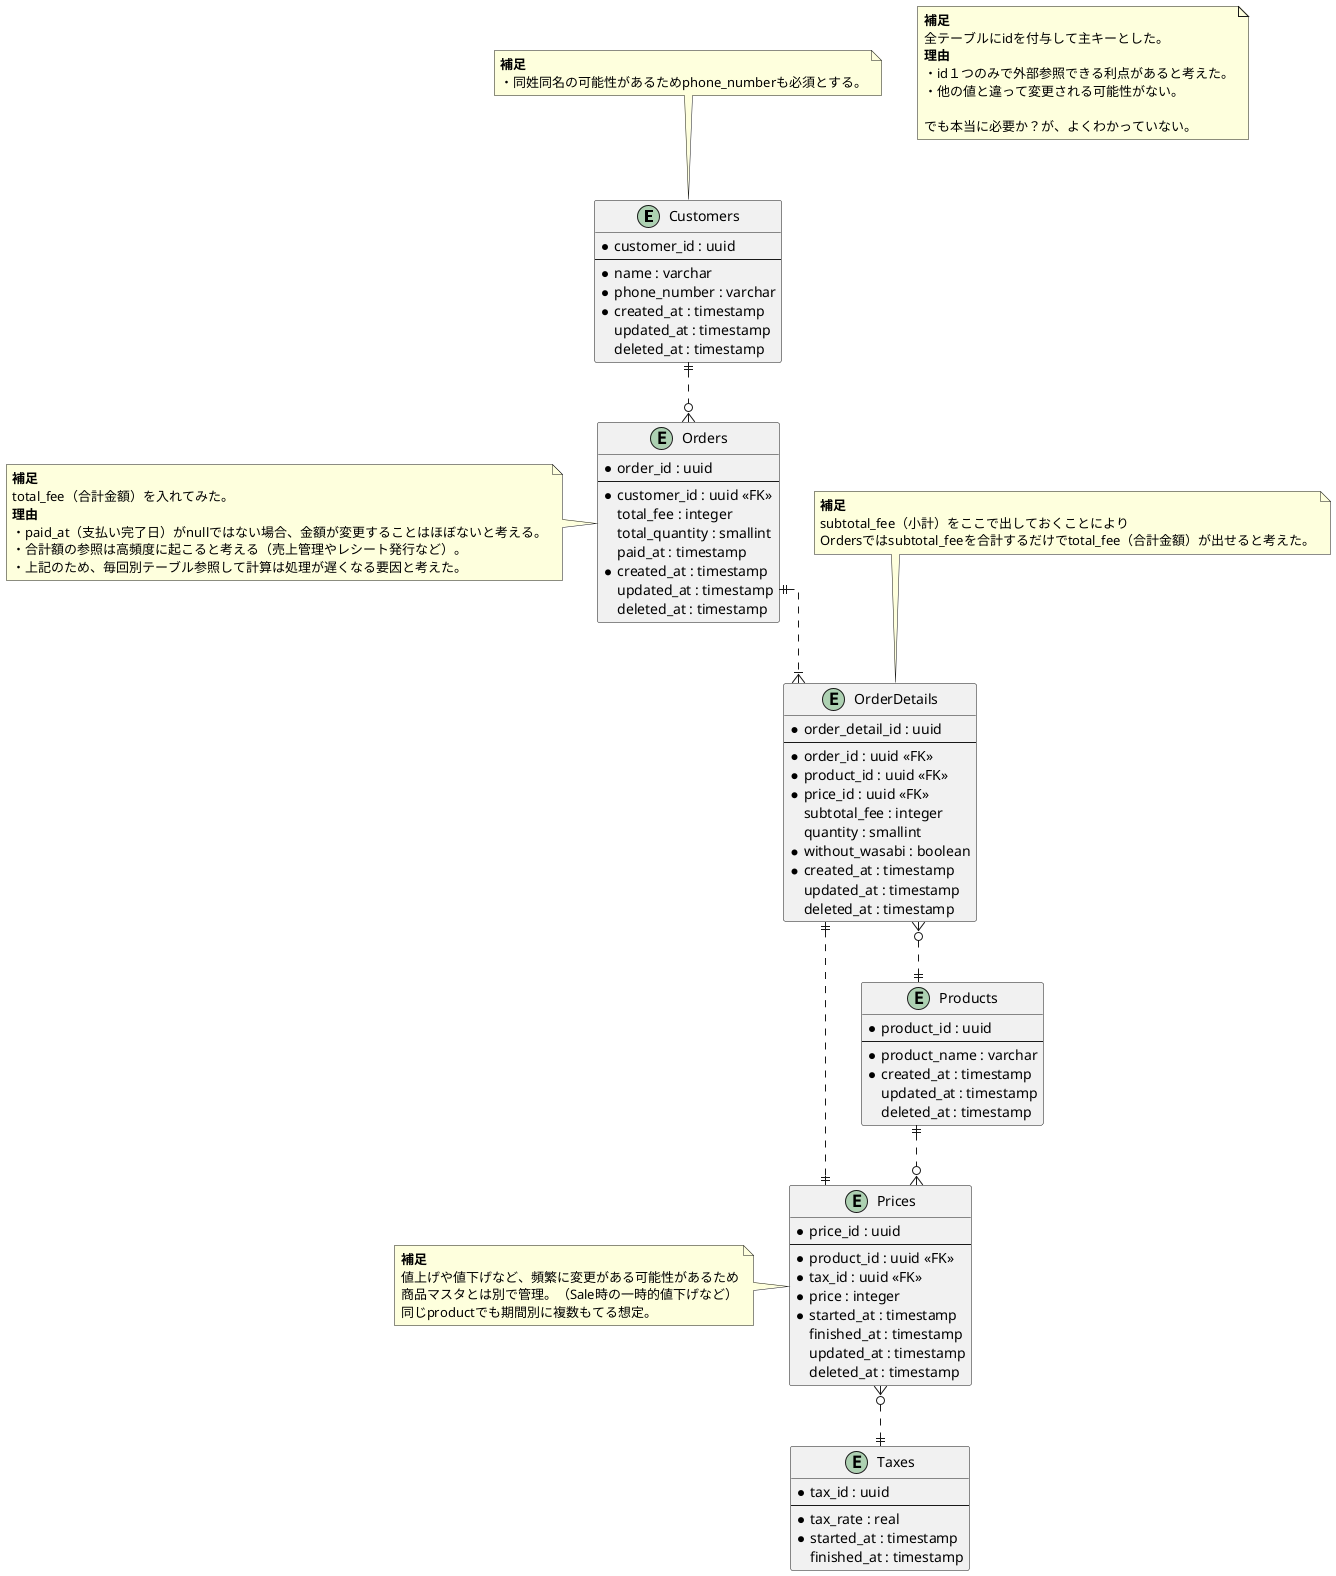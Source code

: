 @startuml sushi_ordering_schema_01

skinparam {
  ' カーディナリティ斜め対策
   linetype ortho
}

' 顧客マスタ
entity "Customers" as Customers {
  * customer_id : uuid
  --
  * name : varchar
  * phone_number : varchar
  * created_at : timestamp
    updated_at : timestamp
    deleted_at : timestamp
}

note top of Customers
  <b>補足</b>
  ・同姓同名の可能性があるためphone_numberも必須とする。
end note

' 商品マスタ
entity "Products" as Products {
  * product_id : uuid
  --
  * product_name : varchar
  * created_at : timestamp
    updated_at : timestamp
    deleted_at : timestamp
}

' 商品金額テーブル
entity "Prices" as Prices {
  * price_id : uuid
  --
  * product_id : uuid <<FK>>
  * tax_id : uuid <<FK>>
  * price : integer
  * started_at : timestamp
    finished_at : timestamp
    updated_at : timestamp
    deleted_at : timestamp
}

note left of Prices
  <b>補足</b>
  値上げや値下げなど、頻繁に変更がある可能性があるため
  商品マスタとは別で管理。（Sale時の一時的値下げなど）
  同じproductでも期間別に複数もてる想定。
end note

' 消費税マスタ
entity "Taxes" as Taxes {
  * tax_id : uuid
  --
  * tax_rate : real
  * started_at : timestamp
    finished_at : timestamp
}

' 注文テーブル
entity "Orders" as Orders {
  * order_id : uuid
  --
  * customer_id : uuid <<FK>>
    total_fee : integer
    total_quantity : smallint
    paid_at : timestamp
  * created_at : timestamp
    updated_at : timestamp
    deleted_at : timestamp
}

note left of Orders
  <b>補足</b>
  total_fee（合計金額）を入れてみた。
  <b>理由</b>
  ・paid_at（支払い完了日）がnullではない場合、金額が変更することはほぼないと考える。
  ・合計額の参照は高頻度に起こると考える（売上管理やレシート発行など）。
  ・上記のため、毎回別テーブル参照して計算は処理が遅くなる要因と考えた。
end note

entity "OrderDetails" as OrderDetails {
  * order_detail_id : uuid
  --
  * order_id : uuid <<FK>>
  * product_id : uuid <<FK>>
  * price_id : uuid <<FK>>
    subtotal_fee : integer
    quantity : smallint
  * without_wasabi : boolean
  * created_at : timestamp
    updated_at : timestamp
    deleted_at : timestamp
}

note top of OrderDetails
  <b>補足</b>
  subtotal_fee（小計）をここで出しておくことにより
  Ordersではsubtotal_feeを合計するだけでtotal_fee（合計金額）が出せると考えた。
end note

Customers ||..o{ Orders
Orders ||..|{ OrderDetails
OrderDetails }o..|| Products
OrderDetails ||..|| Prices
Products ||..o{ Prices
Prices }o..|| Taxes

note as note1
  <b>補足</b>
  全テーブルにidを付与して主キーとした。
  <b>理由</b>
  ・id１つのみで外部参照できる利点があると考えた。
  ・他の値と違って変更される可能性がない。

  でも本当に必要か？が、よくわかっていない。
end note

@enduml
